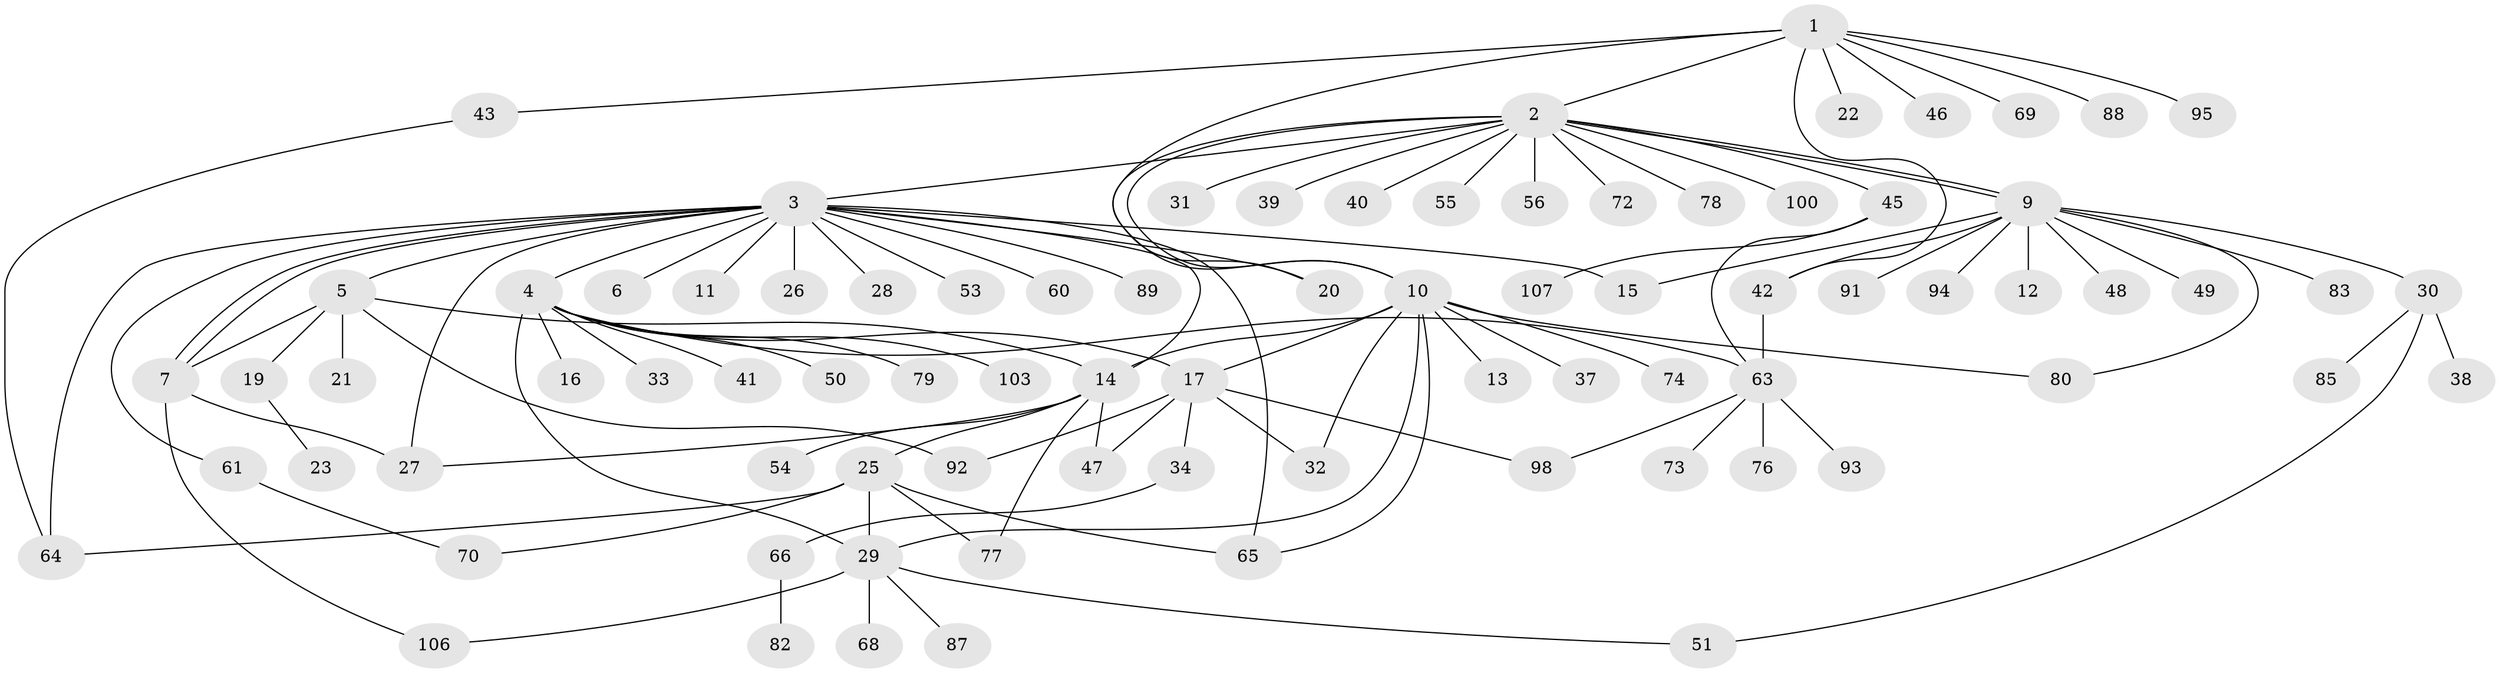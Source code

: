 // original degree distribution, {9: 0.018691588785046728, 16: 0.009345794392523364, 20: 0.009345794392523364, 8: 0.037383177570093455, 6: 0.037383177570093455, 1: 0.4953271028037383, 5: 0.028037383177570093, 2: 0.2523364485981308, 7: 0.009345794392523364, 3: 0.06542056074766354, 4: 0.037383177570093455}
// Generated by graph-tools (version 1.1) at 2025/41/03/06/25 10:41:52]
// undirected, 82 vertices, 110 edges
graph export_dot {
graph [start="1"]
  node [color=gray90,style=filled];
  1 [super="+18"];
  2 [super="+101"];
  3 [super="+62"];
  4 [super="+8"];
  5 [super="+97"];
  6;
  7 [super="+71"];
  9 [super="+35"];
  10 [super="+58"];
  11;
  12;
  13;
  14 [super="+102"];
  15 [super="+81"];
  16 [super="+24"];
  17 [super="+67"];
  19;
  20;
  21;
  22;
  23 [super="+75"];
  25 [super="+57"];
  26;
  27;
  28;
  29 [super="+44"];
  30 [super="+36"];
  31;
  32;
  33;
  34;
  37;
  38;
  39;
  40;
  41;
  42;
  43;
  45 [super="+52"];
  46 [super="+96"];
  47;
  48 [super="+59"];
  49;
  50;
  51;
  53;
  54;
  55;
  56;
  60;
  61;
  63 [super="+86"];
  64 [super="+84"];
  65 [super="+99"];
  66 [super="+90"];
  68;
  69;
  70;
  72;
  73;
  74;
  76;
  77;
  78;
  79;
  80;
  82;
  83;
  85;
  87;
  88;
  89;
  91;
  92 [super="+105"];
  93;
  94;
  95;
  98 [super="+104"];
  100;
  103;
  106;
  107;
  1 -- 2;
  1 -- 10 [weight=2];
  1 -- 22;
  1 -- 42;
  1 -- 43;
  1 -- 46;
  1 -- 69;
  1 -- 88;
  1 -- 95;
  2 -- 3;
  2 -- 9;
  2 -- 9;
  2 -- 10;
  2 -- 20;
  2 -- 31;
  2 -- 39;
  2 -- 40;
  2 -- 45;
  2 -- 55;
  2 -- 56;
  2 -- 72;
  2 -- 78;
  2 -- 100;
  3 -- 4;
  3 -- 5;
  3 -- 6;
  3 -- 7;
  3 -- 7;
  3 -- 11;
  3 -- 14;
  3 -- 15;
  3 -- 20;
  3 -- 26;
  3 -- 27;
  3 -- 28;
  3 -- 53;
  3 -- 60;
  3 -- 61;
  3 -- 64;
  3 -- 65;
  3 -- 89;
  4 -- 17;
  4 -- 33;
  4 -- 41;
  4 -- 50;
  4 -- 103;
  4 -- 16;
  4 -- 29 [weight=2];
  4 -- 79;
  4 -- 63;
  5 -- 14;
  5 -- 19;
  5 -- 21;
  5 -- 92;
  5 -- 7;
  7 -- 27;
  7 -- 106;
  9 -- 12;
  9 -- 30;
  9 -- 49;
  9 -- 80;
  9 -- 91;
  9 -- 48;
  9 -- 83;
  9 -- 42;
  9 -- 94;
  9 -- 15;
  10 -- 13;
  10 -- 14;
  10 -- 32;
  10 -- 37;
  10 -- 74;
  10 -- 80;
  10 -- 29;
  10 -- 17;
  10 -- 65;
  14 -- 25;
  14 -- 47;
  14 -- 54;
  14 -- 77;
  14 -- 27;
  17 -- 32;
  17 -- 34;
  17 -- 47;
  17 -- 98;
  17 -- 92;
  19 -- 23;
  25 -- 64;
  25 -- 77;
  25 -- 29;
  25 -- 70;
  25 -- 65;
  29 -- 68;
  29 -- 106;
  29 -- 51;
  29 -- 87;
  30 -- 38;
  30 -- 51;
  30 -- 85;
  34 -- 66;
  42 -- 63;
  43 -- 64;
  45 -- 107;
  45 -- 63;
  61 -- 70;
  63 -- 73;
  63 -- 76;
  63 -- 98;
  63 -- 93;
  66 -- 82;
}
